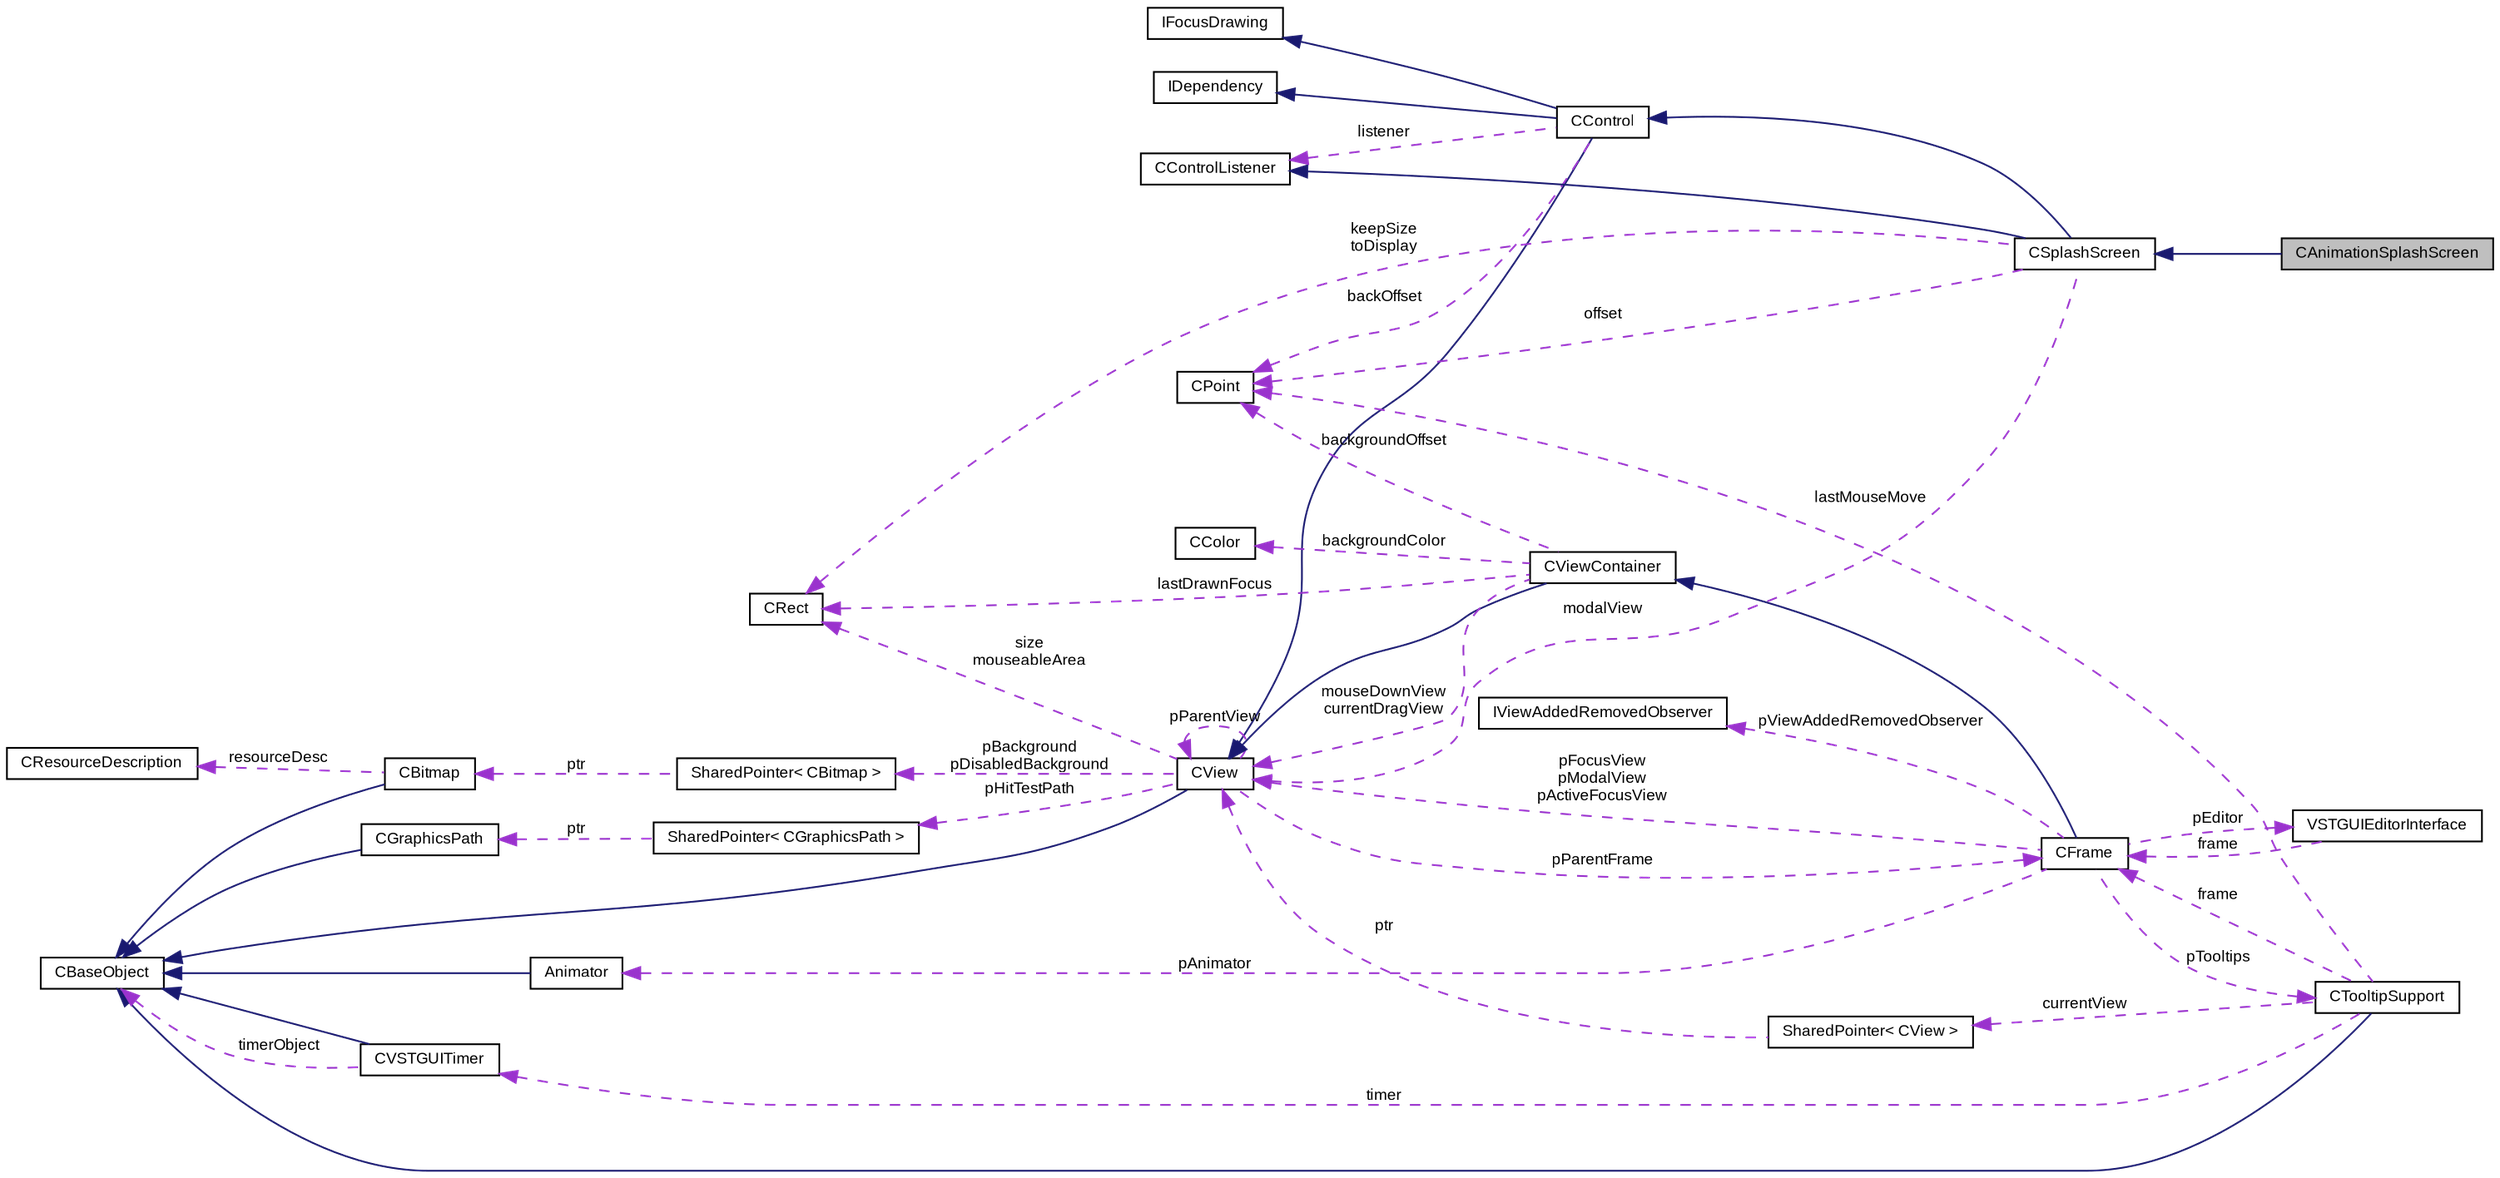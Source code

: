 digraph G
{
  bgcolor="transparent";
  edge [fontname="Arial",fontsize="9",labelfontname="Arial",labelfontsize="9"];
  node [fontname="Arial",fontsize="9",shape=record];
  rankdir=LR;
  Node1 [label="CAnimationSplashScreen",height=0.2,width=0.4,color="black", fillcolor="grey75", style="filled" fontcolor="black"];
  Node2 -> Node1 [dir=back,color="midnightblue",fontsize="9",style="solid",fontname="Arial"];
  Node2 [label="CSplashScreen",height=0.2,width=0.4,color="black",URL="$class_v_s_t_g_u_i_1_1_c_splash_screen.html"];
  Node3 -> Node2 [dir=back,color="midnightblue",fontsize="9",style="solid",fontname="Arial"];
  Node3 [label="CControl",height=0.2,width=0.4,color="black",URL="$class_v_s_t_g_u_i_1_1_c_control.html",tooltip="base class of all VSTGUI controls"];
  Node4 -> Node3 [dir=back,color="midnightblue",fontsize="9",style="solid",fontname="Arial"];
  Node4 [label="CView",height=0.2,width=0.4,color="black",URL="$class_v_s_t_g_u_i_1_1_c_view.html",tooltip="Base Class of all view objects."];
  Node5 -> Node4 [dir=back,color="midnightblue",fontsize="9",style="solid",fontname="Arial"];
  Node5 [label="CBaseObject",height=0.2,width=0.4,color="black",URL="$class_v_s_t_g_u_i_1_1_c_base_object.html",tooltip="Base Object with reference counter."];
  Node6 -> Node4 [dir=back,color="darkorchid3",fontsize="9",style="dashed",label="pBackground\npDisabledBackground",fontname="Arial"];
  Node6 [label="SharedPointer\< CBitmap \>",height=0.2,width=0.4,color="black",URL="$class_v_s_t_g_u_i_1_1_shared_pointer.html"];
  Node7 -> Node6 [dir=back,color="darkorchid3",fontsize="9",style="dashed",label="ptr",fontname="Arial"];
  Node7 [label="CBitmap",height=0.2,width=0.4,color="black",URL="$class_v_s_t_g_u_i_1_1_c_bitmap.html",tooltip="Encapsulates various platform depended kinds of bitmaps."];
  Node5 -> Node7 [dir=back,color="midnightblue",fontsize="9",style="solid",fontname="Arial"];
  Node8 -> Node7 [dir=back,color="darkorchid3",fontsize="9",style="dashed",label="resourceDesc",fontname="Arial"];
  Node8 [label="CResourceDescription",height=0.2,width=0.4,color="black",URL="$class_v_s_t_g_u_i_1_1_c_resource_description.html",tooltip="Describes a resource by name or by ID."];
  Node9 -> Node4 [dir=back,color="darkorchid3",fontsize="9",style="dashed",label="pParentFrame",fontname="Arial"];
  Node9 [label="CFrame",height=0.2,width=0.4,color="black",URL="$class_v_s_t_g_u_i_1_1_c_frame.html",tooltip="The CFrame is the parent container of all views."];
  Node10 -> Node9 [dir=back,color="midnightblue",fontsize="9",style="solid",fontname="Arial"];
  Node10 [label="CViewContainer",height=0.2,width=0.4,color="black",URL="$class_v_s_t_g_u_i_1_1_c_view_container.html",tooltip="Container Class of CView objects."];
  Node4 -> Node10 [dir=back,color="midnightblue",fontsize="9",style="solid",fontname="Arial"];
  Node4 -> Node10 [dir=back,color="darkorchid3",fontsize="9",style="dashed",label="mouseDownView\ncurrentDragView",fontname="Arial"];
  Node11 -> Node10 [dir=back,color="darkorchid3",fontsize="9",style="dashed",label="backgroundOffset",fontname="Arial"];
  Node11 [label="CPoint",height=0.2,width=0.4,color="black",URL="$struct_v_s_t_g_u_i_1_1_c_point.html",tooltip="Point structure."];
  Node12 -> Node10 [dir=back,color="darkorchid3",fontsize="9",style="dashed",label="backgroundColor",fontname="Arial"];
  Node12 [label="CColor",height=0.2,width=0.4,color="black",URL="$struct_v_s_t_g_u_i_1_1_c_color.html",tooltip="RGBA Color structure."];
  Node13 -> Node10 [dir=back,color="darkorchid3",fontsize="9",style="dashed",label="lastDrawnFocus",fontname="Arial"];
  Node13 [label="CRect",height=0.2,width=0.4,color="black",URL="$struct_v_s_t_g_u_i_1_1_c_rect.html",tooltip="Rect structure."];
  Node14 -> Node9 [dir=back,color="darkorchid3",fontsize="9",style="dashed",label="pViewAddedRemovedObserver",fontname="Arial"];
  Node14 [label="IViewAddedRemovedObserver",height=0.2,width=0.4,color="black",URL="$class_v_s_t_g_u_i_1_1_i_view_added_removed_observer.html",tooltip="view added removed observer interface for CFrame"];
  Node4 -> Node9 [dir=back,color="darkorchid3",fontsize="9",style="dashed",label="pFocusView\npModalView\npActiveFocusView",fontname="Arial"];
  Node15 -> Node9 [dir=back,color="darkorchid3",fontsize="9",style="dashed",label="pAnimator",fontname="Arial"];
  Node15 [label="Animator",height=0.2,width=0.4,color="black",URL="$class_v_s_t_g_u_i_1_1_animation_1_1_animator.html",tooltip="Animation runner."];
  Node5 -> Node15 [dir=back,color="midnightblue",fontsize="9",style="solid",fontname="Arial"];
  Node16 -> Node9 [dir=back,color="darkorchid3",fontsize="9",style="dashed",label="pTooltips",fontname="Arial"];
  Node16 [label="CTooltipSupport",height=0.2,width=0.4,color="black",URL="$class_v_s_t_g_u_i_1_1_c_tooltip_support.html",tooltip="Generic Tooltip Support class."];
  Node5 -> Node16 [dir=back,color="midnightblue",fontsize="9",style="solid",fontname="Arial"];
  Node9 -> Node16 [dir=back,color="darkorchid3",fontsize="9",style="dashed",label="frame",fontname="Arial"];
  Node17 -> Node16 [dir=back,color="darkorchid3",fontsize="9",style="dashed",label="currentView",fontname="Arial"];
  Node17 [label="SharedPointer\< CView \>",height=0.2,width=0.4,color="black",URL="$class_v_s_t_g_u_i_1_1_shared_pointer.html"];
  Node4 -> Node17 [dir=back,color="darkorchid3",fontsize="9",style="dashed",label="ptr",fontname="Arial"];
  Node11 -> Node16 [dir=back,color="darkorchid3",fontsize="9",style="dashed",label="lastMouseMove",fontname="Arial"];
  Node18 -> Node16 [dir=back,color="darkorchid3",fontsize="9",style="dashed",label="timer",fontname="Arial"];
  Node18 [label="CVSTGUITimer",height=0.2,width=0.4,color="black",URL="$class_v_s_t_g_u_i_1_1_c_v_s_t_g_u_i_timer.html",tooltip="A timer class, which posts timer messages to CBaseObjects."];
  Node5 -> Node18 [dir=back,color="midnightblue",fontsize="9",style="solid",fontname="Arial"];
  Node5 -> Node18 [dir=back,color="darkorchid3",fontsize="9",style="dashed",label="timerObject",fontname="Arial"];
  Node19 -> Node9 [dir=back,color="darkorchid3",fontsize="9",style="dashed",label="pEditor",fontname="Arial"];
  Node19 [label="VSTGUIEditorInterface",height=0.2,width=0.4,color="black",URL="$class_v_s_t_g_u_i_1_1_v_s_t_g_u_i_editor_interface.html"];
  Node9 -> Node19 [dir=back,color="darkorchid3",fontsize="9",style="dashed",label="frame",fontname="Arial"];
  Node4 -> Node4 [dir=back,color="darkorchid3",fontsize="9",style="dashed",label="pParentView",fontname="Arial"];
  Node20 -> Node4 [dir=back,color="darkorchid3",fontsize="9",style="dashed",label="pHitTestPath",fontname="Arial"];
  Node20 [label="SharedPointer\< CGraphicsPath \>",height=0.2,width=0.4,color="black",URL="$class_v_s_t_g_u_i_1_1_shared_pointer.html"];
  Node21 -> Node20 [dir=back,color="darkorchid3",fontsize="9",style="dashed",label="ptr",fontname="Arial"];
  Node21 [label="CGraphicsPath",height=0.2,width=0.4,color="black",URL="$class_v_s_t_g_u_i_1_1_c_graphics_path.html",tooltip="Graphics Path Object."];
  Node5 -> Node21 [dir=back,color="midnightblue",fontsize="9",style="solid",fontname="Arial"];
  Node13 -> Node4 [dir=back,color="darkorchid3",fontsize="9",style="dashed",label="size\nmouseableArea",fontname="Arial"];
  Node22 -> Node3 [dir=back,color="midnightblue",fontsize="9",style="solid",fontname="Arial"];
  Node22 [label="IFocusDrawing",height=0.2,width=0.4,color="black",URL="$class_v_s_t_g_u_i_1_1_i_focus_drawing.html",tooltip="Custom focus drawing interface."];
  Node23 -> Node3 [dir=back,color="midnightblue",fontsize="9",style="solid",fontname="Arial"];
  Node23 [label="IDependency",height=0.2,width=0.4,color="black",URL="$class_v_s_t_g_u_i_1_1_i_dependency.html",tooltip="simple dependency between objects."];
  Node24 -> Node3 [dir=back,color="darkorchid3",fontsize="9",style="dashed",label="listener",fontname="Arial"];
  Node24 [label="CControlListener",height=0.2,width=0.4,color="black",URL="$class_c_control_listener.html"];
  Node11 -> Node3 [dir=back,color="darkorchid3",fontsize="9",style="dashed",label="backOffset",fontname="Arial"];
  Node24 -> Node2 [dir=back,color="midnightblue",fontsize="9",style="solid",fontname="Arial"];
  Node4 -> Node2 [dir=back,color="darkorchid3",fontsize="9",style="dashed",label="modalView",fontname="Arial"];
  Node11 -> Node2 [dir=back,color="darkorchid3",fontsize="9",style="dashed",label="offset",fontname="Arial"];
  Node13 -> Node2 [dir=back,color="darkorchid3",fontsize="9",style="dashed",label="keepSize\ntoDisplay",fontname="Arial"];
}
